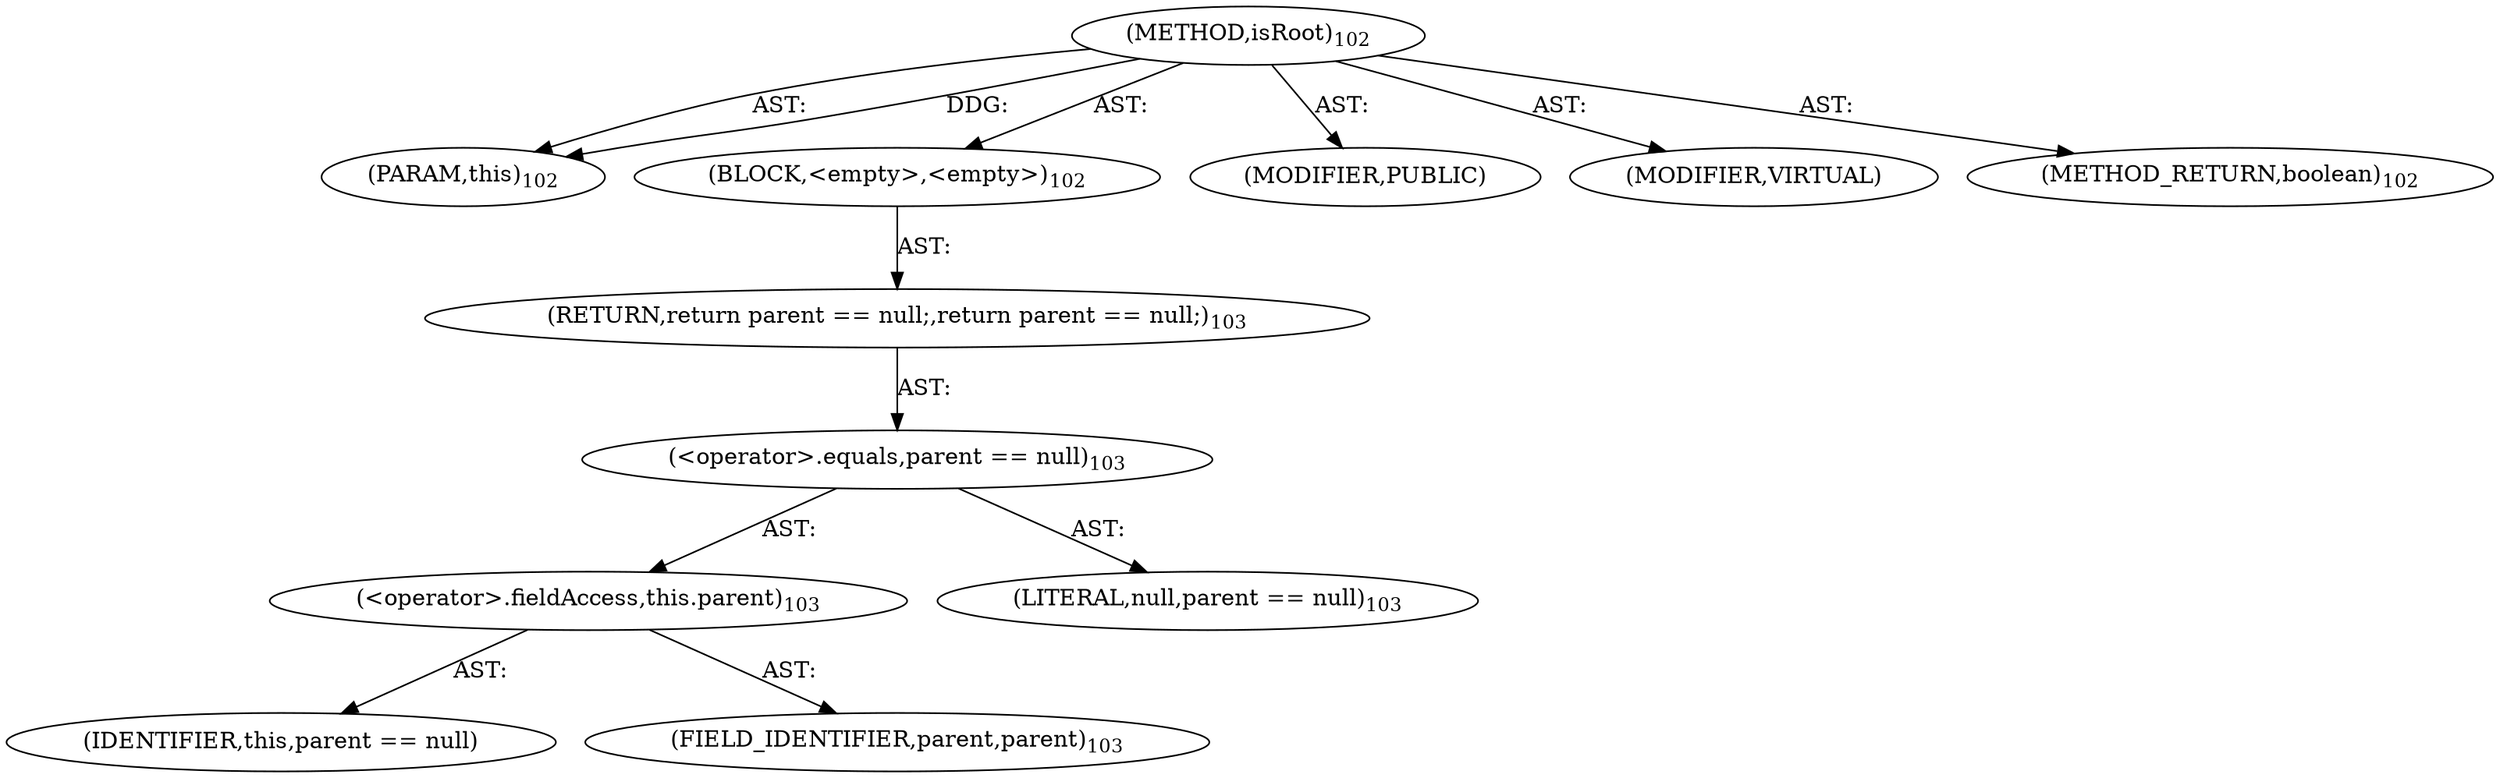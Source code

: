 digraph "isRoot" {  
"111669149703" [label = <(METHOD,isRoot)<SUB>102</SUB>> ]
"115964117005" [label = <(PARAM,this)<SUB>102</SUB>> ]
"25769803784" [label = <(BLOCK,&lt;empty&gt;,&lt;empty&gt;)<SUB>102</SUB>> ]
"146028888067" [label = <(RETURN,return parent == null;,return parent == null;)<SUB>103</SUB>> ]
"30064771099" [label = <(&lt;operator&gt;.equals,parent == null)<SUB>103</SUB>> ]
"30064771100" [label = <(&lt;operator&gt;.fieldAccess,this.parent)<SUB>103</SUB>> ]
"68719476757" [label = <(IDENTIFIER,this,parent == null)> ]
"55834574860" [label = <(FIELD_IDENTIFIER,parent,parent)<SUB>103</SUB>> ]
"90194313217" [label = <(LITERAL,null,parent == null)<SUB>103</SUB>> ]
"133143986194" [label = <(MODIFIER,PUBLIC)> ]
"133143986195" [label = <(MODIFIER,VIRTUAL)> ]
"128849018887" [label = <(METHOD_RETURN,boolean)<SUB>102</SUB>> ]
  "111669149703" -> "115964117005"  [ label = "AST: "] 
  "111669149703" -> "25769803784"  [ label = "AST: "] 
  "111669149703" -> "133143986194"  [ label = "AST: "] 
  "111669149703" -> "133143986195"  [ label = "AST: "] 
  "111669149703" -> "128849018887"  [ label = "AST: "] 
  "25769803784" -> "146028888067"  [ label = "AST: "] 
  "146028888067" -> "30064771099"  [ label = "AST: "] 
  "30064771099" -> "30064771100"  [ label = "AST: "] 
  "30064771099" -> "90194313217"  [ label = "AST: "] 
  "30064771100" -> "68719476757"  [ label = "AST: "] 
  "30064771100" -> "55834574860"  [ label = "AST: "] 
  "111669149703" -> "115964117005"  [ label = "DDG: "] 
}
